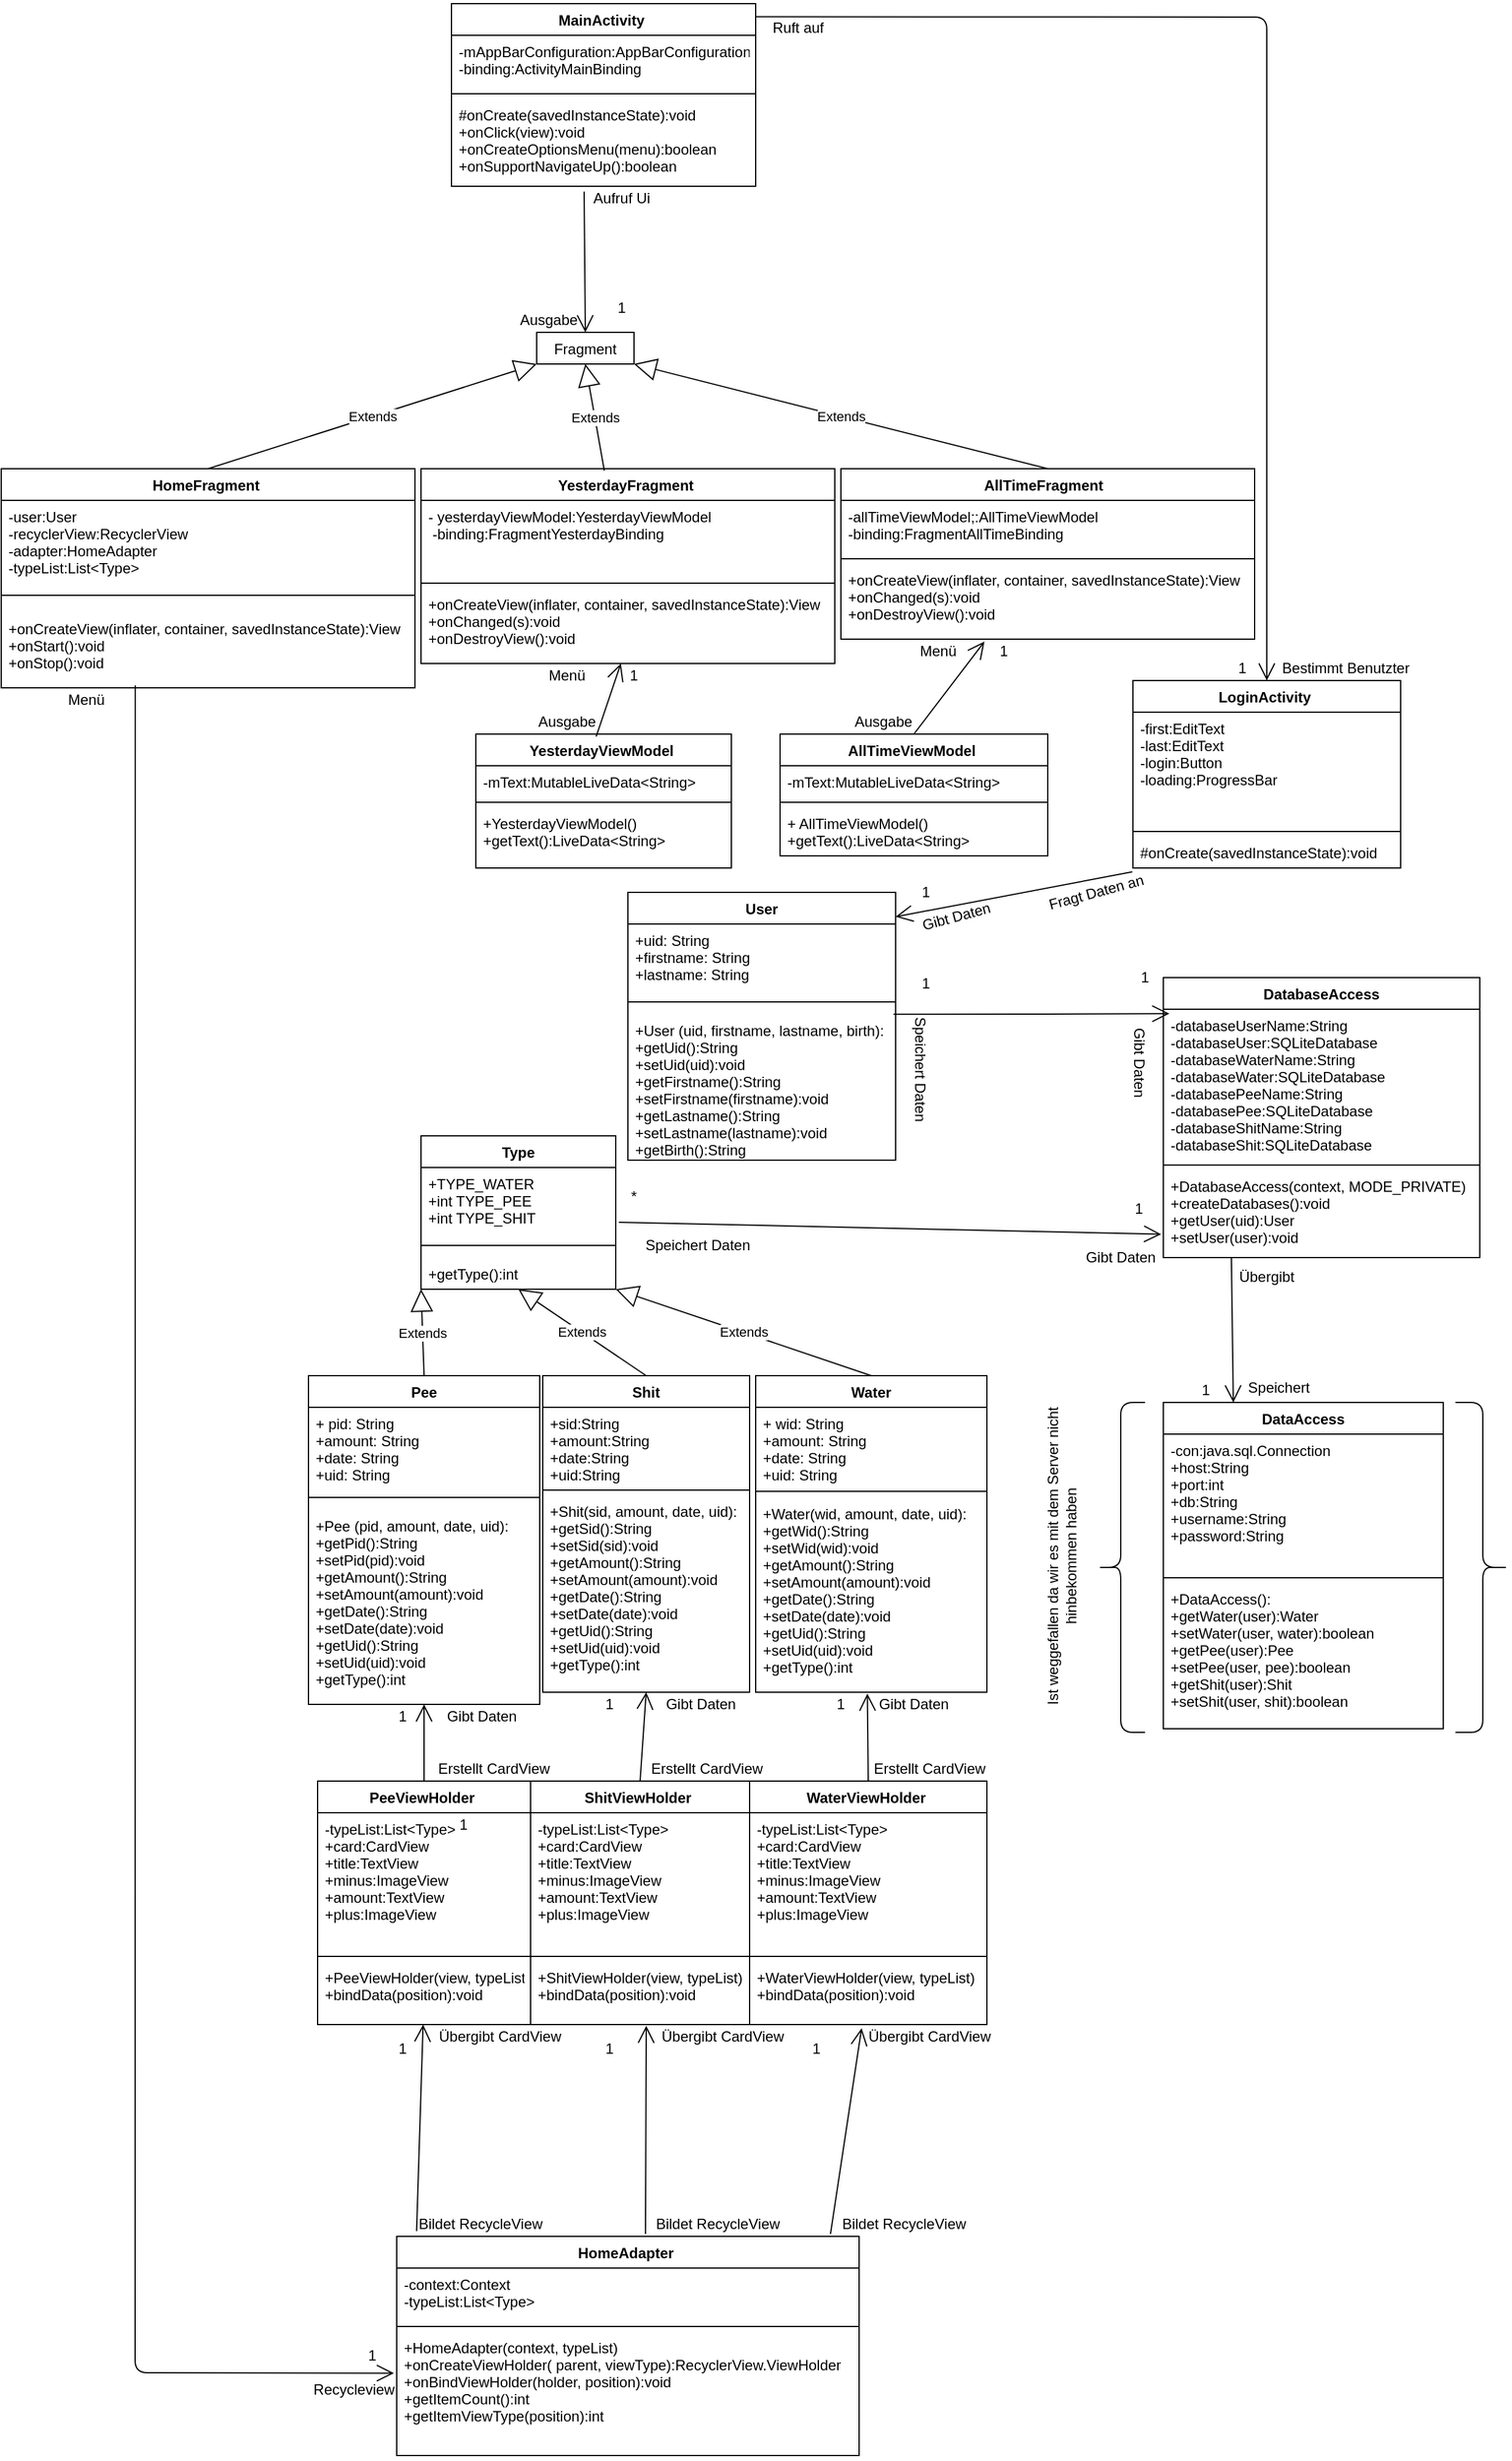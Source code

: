 <mxfile version="14.8.4" type="github">
  <diagram id="NWYkFUK9LSVxFtsLqtCG" name="Page-1">
    <mxGraphModel dx="1679" dy="1550" grid="1" gridSize="10" guides="1" tooltips="1" connect="1" arrows="1" fold="1" page="1" pageScale="1" pageWidth="827" pageHeight="1169" math="0" shadow="0">
      <root>
        <mxCell id="0" />
        <mxCell id="1" parent="0" />
        <mxCell id="OrH7R6QqTdeNsJV3QqQG-1" value="Pee" style="swimlane;fontStyle=1;align=center;verticalAlign=top;childLayout=stackLayout;horizontal=1;startSize=26;horizontalStack=0;resizeParent=1;resizeParentMax=0;resizeLast=0;collapsible=1;marginBottom=0;" parent="1" vertex="1">
          <mxGeometry x="-177.5" y="937" width="190" height="270" as="geometry">
            <mxRectangle x="-90" y="914" width="50" height="26" as="alternateBounds" />
          </mxGeometry>
        </mxCell>
        <mxCell id="OrH7R6QqTdeNsJV3QqQG-2" value="+ pid: String&#xa;+amount: String&#xa;+date: String&#xa;+uid: String&#xa;&#xa;&#xa;" style="text;strokeColor=none;fillColor=none;align=left;verticalAlign=top;spacingLeft=4;spacingRight=4;overflow=hidden;rotatable=0;points=[[0,0.5],[1,0.5]];portConstraint=eastwest;" parent="OrH7R6QqTdeNsJV3QqQG-1" vertex="1">
          <mxGeometry y="26" width="190" height="64" as="geometry" />
        </mxCell>
        <mxCell id="OrH7R6QqTdeNsJV3QqQG-3" value="" style="line;strokeWidth=1;fillColor=none;align=left;verticalAlign=middle;spacingTop=-1;spacingLeft=3;spacingRight=3;rotatable=0;labelPosition=right;points=[];portConstraint=eastwest;" parent="OrH7R6QqTdeNsJV3QqQG-1" vertex="1">
          <mxGeometry y="90" width="190" height="20" as="geometry" />
        </mxCell>
        <mxCell id="OrH7R6QqTdeNsJV3QqQG-4" value="+Pee (pid, amount, date, uid):&#xa;+getPid():String&#xa;+setPid(pid):void&#xa;+getAmount():String&#xa;+setAmount(amount):void&#xa;+getDate():String&#xa;+setDate(date):void&#xa;+getUid():String&#xa;+setUid(uid):void&#xa;+getType():int&#xa;&#xa;" style="text;strokeColor=none;fillColor=none;align=left;verticalAlign=top;spacingLeft=4;spacingRight=4;overflow=hidden;rotatable=0;points=[[0,0.5],[1,0.5]];portConstraint=eastwest;" parent="OrH7R6QqTdeNsJV3QqQG-1" vertex="1">
          <mxGeometry y="110" width="190" height="160" as="geometry" />
        </mxCell>
        <mxCell id="OrH7R6QqTdeNsJV3QqQG-10" value="Shit" style="swimlane;fontStyle=1;align=center;verticalAlign=top;childLayout=stackLayout;horizontal=1;startSize=26;horizontalStack=0;resizeParent=1;resizeParentMax=0;resizeLast=0;collapsible=1;marginBottom=0;" parent="1" vertex="1">
          <mxGeometry x="15" y="937" width="170" height="260" as="geometry">
            <mxRectangle x="55" y="934" width="60" height="26" as="alternateBounds" />
          </mxGeometry>
        </mxCell>
        <mxCell id="OrH7R6QqTdeNsJV3QqQG-11" value="+sid:String&#xa;+amount:String&#xa;+date:String&#xa;+uid:String" style="text;strokeColor=none;fillColor=none;align=left;verticalAlign=top;spacingLeft=4;spacingRight=4;overflow=hidden;rotatable=0;points=[[0,0.5],[1,0.5]];portConstraint=eastwest;" parent="OrH7R6QqTdeNsJV3QqQG-10" vertex="1">
          <mxGeometry y="26" width="170" height="64" as="geometry" />
        </mxCell>
        <mxCell id="OrH7R6QqTdeNsJV3QqQG-12" value="" style="line;strokeWidth=1;fillColor=none;align=left;verticalAlign=middle;spacingTop=-1;spacingLeft=3;spacingRight=3;rotatable=0;labelPosition=right;points=[];portConstraint=eastwest;" parent="OrH7R6QqTdeNsJV3QqQG-10" vertex="1">
          <mxGeometry y="90" width="170" height="8" as="geometry" />
        </mxCell>
        <mxCell id="OrH7R6QqTdeNsJV3QqQG-13" value="+Shit(sid, amount, date, uid):&#xa;+getSid():String&#xa;+setSid(sid):void&#xa;+getAmount():String&#xa;+setAmount(amount):void&#xa;+getDate():String&#xa;+setDate(date):void&#xa;+getUid():String&#xa;+setUid(uid):void&#xa;+getType():int&#xa;&#xa;" style="text;strokeColor=none;fillColor=none;align=left;verticalAlign=top;spacingLeft=4;spacingRight=4;overflow=hidden;rotatable=0;points=[[0,0.5],[1,0.5]];portConstraint=eastwest;" parent="OrH7R6QqTdeNsJV3QqQG-10" vertex="1">
          <mxGeometry y="98" width="170" height="162" as="geometry" />
        </mxCell>
        <mxCell id="OrH7R6QqTdeNsJV3QqQG-18" value="Water" style="swimlane;fontStyle=1;align=center;verticalAlign=top;childLayout=stackLayout;horizontal=1;startSize=26;horizontalStack=0;resizeParent=1;resizeParentMax=0;resizeLast=0;collapsible=1;marginBottom=0;" parent="1" vertex="1">
          <mxGeometry x="190" y="937" width="190" height="260" as="geometry">
            <mxRectangle x="190" y="937" width="50" height="26" as="alternateBounds" />
          </mxGeometry>
        </mxCell>
        <mxCell id="OrH7R6QqTdeNsJV3QqQG-19" value="+ wid: String&#xa;+amount: String&#xa;+date: String&#xa;+uid: String&#xa;&#xa;&#xa;" style="text;strokeColor=none;fillColor=none;align=left;verticalAlign=top;spacingLeft=4;spacingRight=4;overflow=hidden;rotatable=0;points=[[0,0.5],[1,0.5]];portConstraint=eastwest;" parent="OrH7R6QqTdeNsJV3QqQG-18" vertex="1">
          <mxGeometry y="26" width="190" height="64" as="geometry" />
        </mxCell>
        <mxCell id="OrH7R6QqTdeNsJV3QqQG-20" value="" style="line;strokeWidth=1;fillColor=none;align=left;verticalAlign=middle;spacingTop=-1;spacingLeft=3;spacingRight=3;rotatable=0;labelPosition=right;points=[];portConstraint=eastwest;" parent="OrH7R6QqTdeNsJV3QqQG-18" vertex="1">
          <mxGeometry y="90" width="190" height="10" as="geometry" />
        </mxCell>
        <mxCell id="OrH7R6QqTdeNsJV3QqQG-21" value="+Water(wid, amount, date, uid):&#xa;+getWid():String&#xa;+setWid(wid):void&#xa;+getAmount():String&#xa;+setAmount(amount):void&#xa;+getDate():String&#xa;+setDate(date):void&#xa;+getUid():String&#xa;+setUid(uid):void&#xa;+getType():int&#xa;&#xa;" style="text;strokeColor=none;fillColor=none;align=left;verticalAlign=top;spacingLeft=4;spacingRight=4;overflow=hidden;rotatable=0;points=[[0,0.5],[1,0.5]];portConstraint=eastwest;" parent="OrH7R6QqTdeNsJV3QqQG-18" vertex="1">
          <mxGeometry y="100" width="190" height="160" as="geometry" />
        </mxCell>
        <mxCell id="OrH7R6QqTdeNsJV3QqQG-26" value="Type" style="swimlane;fontStyle=1;align=center;verticalAlign=top;childLayout=stackLayout;horizontal=1;startSize=26;horizontalStack=0;resizeParent=1;resizeParentMax=0;resizeLast=0;collapsible=1;marginBottom=0;" parent="1" vertex="1">
          <mxGeometry x="-85" y="740" width="160" height="126" as="geometry">
            <mxRectangle x="39.54" y="823" width="60" height="26" as="alternateBounds" />
          </mxGeometry>
        </mxCell>
        <mxCell id="OrH7R6QqTdeNsJV3QqQG-27" value="+TYPE_WATER &#xa;+int TYPE_PEE&#xa;+int TYPE_SHIT" style="text;strokeColor=none;fillColor=none;align=left;verticalAlign=top;spacingLeft=4;spacingRight=4;overflow=hidden;rotatable=0;points=[[0,0.5],[1,0.5]];portConstraint=eastwest;" parent="OrH7R6QqTdeNsJV3QqQG-26" vertex="1">
          <mxGeometry y="26" width="160" height="54" as="geometry" />
        </mxCell>
        <mxCell id="OrH7R6QqTdeNsJV3QqQG-28" value="" style="line;strokeWidth=1;fillColor=none;align=left;verticalAlign=middle;spacingTop=-1;spacingLeft=3;spacingRight=3;rotatable=0;labelPosition=right;points=[];portConstraint=eastwest;" parent="OrH7R6QqTdeNsJV3QqQG-26" vertex="1">
          <mxGeometry y="80" width="160" height="20" as="geometry" />
        </mxCell>
        <mxCell id="OrH7R6QqTdeNsJV3QqQG-29" value="+getType():int" style="text;strokeColor=none;fillColor=none;align=left;verticalAlign=top;spacingLeft=4;spacingRight=4;overflow=hidden;rotatable=0;points=[[0,0.5],[1,0.5]];portConstraint=eastwest;" parent="OrH7R6QqTdeNsJV3QqQG-26" vertex="1">
          <mxGeometry y="100" width="160" height="26" as="geometry" />
        </mxCell>
        <mxCell id="qPEdYEZ0GSGJsdVQwp-i-1" value="HomeAdapter " style="swimlane;fontStyle=1;align=center;verticalAlign=top;childLayout=stackLayout;horizontal=1;startSize=26;horizontalStack=0;resizeParent=1;resizeParentMax=0;resizeLast=0;collapsible=1;marginBottom=0;" parent="1" vertex="1">
          <mxGeometry x="-105" y="1644" width="380" height="180" as="geometry">
            <mxRectangle x="490" y="474" width="160" height="26" as="alternateBounds" />
          </mxGeometry>
        </mxCell>
        <mxCell id="qPEdYEZ0GSGJsdVQwp-i-2" value="-context:Context&#xa;-typeList:List&lt;Type&gt; " style="text;strokeColor=none;fillColor=none;align=left;verticalAlign=top;spacingLeft=4;spacingRight=4;overflow=hidden;rotatable=0;points=[[0,0.5],[1,0.5]];portConstraint=eastwest;" parent="qPEdYEZ0GSGJsdVQwp-i-1" vertex="1">
          <mxGeometry y="26" width="380" height="44" as="geometry" />
        </mxCell>
        <mxCell id="qPEdYEZ0GSGJsdVQwp-i-3" value="" style="line;strokeWidth=1;fillColor=none;align=left;verticalAlign=middle;spacingTop=-1;spacingLeft=3;spacingRight=3;rotatable=0;labelPosition=right;points=[];portConstraint=eastwest;" parent="qPEdYEZ0GSGJsdVQwp-i-1" vertex="1">
          <mxGeometry y="70" width="380" height="8" as="geometry" />
        </mxCell>
        <mxCell id="qPEdYEZ0GSGJsdVQwp-i-4" value="+HomeAdapter(context, typeList)&#xa;+onCreateViewHolder( parent, viewType):RecyclerView.ViewHolder&#xa;+onBindViewHolder(holder, position):void&#xa;+getItemCount():int&#xa;+getItemViewType(position):int" style="text;strokeColor=none;fillColor=none;align=left;verticalAlign=top;spacingLeft=4;spacingRight=4;overflow=hidden;rotatable=0;points=[[0,0.5],[1,0.5]];portConstraint=eastwest;" parent="qPEdYEZ0GSGJsdVQwp-i-1" vertex="1">
          <mxGeometry y="78" width="380" height="102" as="geometry" />
        </mxCell>
        <mxCell id="qPEdYEZ0GSGJsdVQwp-i-5" value=" PeeViewHolder " style="swimlane;fontStyle=1;align=center;verticalAlign=top;childLayout=stackLayout;horizontal=1;startSize=26;horizontalStack=0;resizeParent=1;resizeParentMax=0;resizeLast=0;collapsible=1;marginBottom=0;" parent="1" vertex="1">
          <mxGeometry x="-170" y="1270" width="175" height="200" as="geometry">
            <mxRectangle x="-130" y="866" width="120" height="26" as="alternateBounds" />
          </mxGeometry>
        </mxCell>
        <mxCell id="qPEdYEZ0GSGJsdVQwp-i-6" value="-typeList:List&lt;Type&gt;&#xa;+card:CardView&#xa;+title:TextView&#xa;+minus:ImageView&#xa;+amount:TextView &#xa;+plus:ImageView" style="text;strokeColor=none;fillColor=none;align=left;verticalAlign=top;spacingLeft=4;spacingRight=4;overflow=hidden;rotatable=0;points=[[0,0.5],[1,0.5]];portConstraint=eastwest;" parent="qPEdYEZ0GSGJsdVQwp-i-5" vertex="1">
          <mxGeometry y="26" width="175" height="114" as="geometry" />
        </mxCell>
        <mxCell id="qPEdYEZ0GSGJsdVQwp-i-7" value="" style="line;strokeWidth=1;fillColor=none;align=left;verticalAlign=middle;spacingTop=-1;spacingLeft=3;spacingRight=3;rotatable=0;labelPosition=right;points=[];portConstraint=eastwest;" parent="qPEdYEZ0GSGJsdVQwp-i-5" vertex="1">
          <mxGeometry y="140" width="175" height="8" as="geometry" />
        </mxCell>
        <mxCell id="qPEdYEZ0GSGJsdVQwp-i-8" value="+PeeViewHolder(view, typeList)&#xa;+bindData(position):void&#xa;" style="text;strokeColor=none;fillColor=none;align=left;verticalAlign=top;spacingLeft=4;spacingRight=4;overflow=hidden;rotatable=0;points=[[0,0.5],[1,0.5]];portConstraint=eastwest;" parent="qPEdYEZ0GSGJsdVQwp-i-5" vertex="1">
          <mxGeometry y="148" width="175" height="52" as="geometry" />
        </mxCell>
        <mxCell id="qPEdYEZ0GSGJsdVQwp-i-9" value="ShitViewHolder " style="swimlane;fontStyle=1;align=center;verticalAlign=top;childLayout=stackLayout;horizontal=1;startSize=26;horizontalStack=0;resizeParent=1;resizeParentMax=0;resizeLast=0;collapsible=1;marginBottom=0;" parent="1" vertex="1">
          <mxGeometry x="5" y="1270" width="180" height="200" as="geometry">
            <mxRectangle y="866" width="140" height="26" as="alternateBounds" />
          </mxGeometry>
        </mxCell>
        <mxCell id="qPEdYEZ0GSGJsdVQwp-i-10" value="-typeList:List&lt;Type&gt;&#xa;+card:CardView&#xa;+title:TextView&#xa;+minus:ImageView&#xa;+amount:TextView &#xa;+plus:ImageView" style="text;strokeColor=none;fillColor=none;align=left;verticalAlign=top;spacingLeft=4;spacingRight=4;overflow=hidden;rotatable=0;points=[[0,0.5],[1,0.5]];portConstraint=eastwest;" parent="qPEdYEZ0GSGJsdVQwp-i-9" vertex="1">
          <mxGeometry y="26" width="180" height="114" as="geometry" />
        </mxCell>
        <mxCell id="qPEdYEZ0GSGJsdVQwp-i-11" value="" style="line;strokeWidth=1;fillColor=none;align=left;verticalAlign=middle;spacingTop=-1;spacingLeft=3;spacingRight=3;rotatable=0;labelPosition=right;points=[];portConstraint=eastwest;" parent="qPEdYEZ0GSGJsdVQwp-i-9" vertex="1">
          <mxGeometry y="140" width="180" height="8" as="geometry" />
        </mxCell>
        <mxCell id="qPEdYEZ0GSGJsdVQwp-i-12" value="+ShitViewHolder(view, typeList)&#xa;+bindData(position):void&#xa;" style="text;strokeColor=none;fillColor=none;align=left;verticalAlign=top;spacingLeft=4;spacingRight=4;overflow=hidden;rotatable=0;points=[[0,0.5],[1,0.5]];portConstraint=eastwest;" parent="qPEdYEZ0GSGJsdVQwp-i-9" vertex="1">
          <mxGeometry y="148" width="180" height="52" as="geometry" />
        </mxCell>
        <mxCell id="qPEdYEZ0GSGJsdVQwp-i-13" value="WaterViewHolder " style="swimlane;fontStyle=1;align=center;verticalAlign=top;childLayout=stackLayout;horizontal=1;startSize=26;horizontalStack=0;resizeParent=1;resizeParentMax=0;resizeLast=0;collapsible=1;marginBottom=0;" parent="1" vertex="1">
          <mxGeometry x="185" y="1270" width="195" height="200" as="geometry">
            <mxRectangle x="180" y="866" width="140" height="26" as="alternateBounds" />
          </mxGeometry>
        </mxCell>
        <mxCell id="qPEdYEZ0GSGJsdVQwp-i-14" value="-typeList:List&lt;Type&gt;&#xa;+card:CardView&#xa;+title:TextView&#xa;+minus:ImageView&#xa;+amount:TextView &#xa;+plus:ImageView" style="text;strokeColor=none;fillColor=none;align=left;verticalAlign=top;spacingLeft=4;spacingRight=4;overflow=hidden;rotatable=0;points=[[0,0.5],[1,0.5]];portConstraint=eastwest;" parent="qPEdYEZ0GSGJsdVQwp-i-13" vertex="1">
          <mxGeometry y="26" width="195" height="114" as="geometry" />
        </mxCell>
        <mxCell id="qPEdYEZ0GSGJsdVQwp-i-15" value="" style="line;strokeWidth=1;fillColor=none;align=left;verticalAlign=middle;spacingTop=-1;spacingLeft=3;spacingRight=3;rotatable=0;labelPosition=right;points=[];portConstraint=eastwest;" parent="qPEdYEZ0GSGJsdVQwp-i-13" vertex="1">
          <mxGeometry y="140" width="195" height="8" as="geometry" />
        </mxCell>
        <mxCell id="qPEdYEZ0GSGJsdVQwp-i-16" value="+WaterViewHolder(view, typeList)&#xa;+bindData(position):void&#xa;" style="text;strokeColor=none;fillColor=none;align=left;verticalAlign=top;spacingLeft=4;spacingRight=4;overflow=hidden;rotatable=0;points=[[0,0.5],[1,0.5]];portConstraint=eastwest;" parent="qPEdYEZ0GSGJsdVQwp-i-13" vertex="1">
          <mxGeometry y="148" width="195" height="52" as="geometry" />
        </mxCell>
        <mxCell id="Ti2GQdQaW2jY4-_UlOmM-1" value="MainActivity " style="swimlane;fontStyle=1;align=center;verticalAlign=top;childLayout=stackLayout;horizontal=1;startSize=26;horizontalStack=0;resizeParent=1;resizeParentMax=0;resizeLast=0;collapsible=1;marginBottom=0;" parent="1" vertex="1">
          <mxGeometry x="-60" y="-190" width="250" height="150" as="geometry">
            <mxRectangle x="-60" y="-190" width="150" height="26" as="alternateBounds" />
          </mxGeometry>
        </mxCell>
        <mxCell id="Ti2GQdQaW2jY4-_UlOmM-2" value="-mAppBarConfiguration:AppBarConfiguration&#xa;-binding:ActivityMainBinding" style="text;strokeColor=none;fillColor=none;align=left;verticalAlign=top;spacingLeft=4;spacingRight=4;overflow=hidden;rotatable=0;points=[[0,0.5],[1,0.5]];portConstraint=eastwest;" parent="Ti2GQdQaW2jY4-_UlOmM-1" vertex="1">
          <mxGeometry y="26" width="250" height="44" as="geometry" />
        </mxCell>
        <mxCell id="Ti2GQdQaW2jY4-_UlOmM-3" value="" style="line;strokeWidth=1;fillColor=none;align=left;verticalAlign=middle;spacingTop=-1;spacingLeft=3;spacingRight=3;rotatable=0;labelPosition=right;points=[];portConstraint=eastwest;" parent="Ti2GQdQaW2jY4-_UlOmM-1" vertex="1">
          <mxGeometry y="70" width="250" height="8" as="geometry" />
        </mxCell>
        <mxCell id="Ti2GQdQaW2jY4-_UlOmM-4" value="#onCreate(savedInstanceState):void&#xa;+onClick(view):void&#xa;+onCreateOptionsMenu(menu):boolean&#xa;+onSupportNavigateUp():boolean&#xa; " style="text;strokeColor=none;fillColor=none;align=left;verticalAlign=top;spacingLeft=4;spacingRight=4;overflow=hidden;rotatable=0;points=[[0,0.5],[1,0.5]];portConstraint=eastwest;" parent="Ti2GQdQaW2jY4-_UlOmM-1" vertex="1">
          <mxGeometry y="78" width="250" height="72" as="geometry" />
        </mxCell>
        <mxCell id="Ti2GQdQaW2jY4-_UlOmM-5" value="AllTimeFragment  " style="swimlane;fontStyle=1;align=center;verticalAlign=top;childLayout=stackLayout;horizontal=1;startSize=26;horizontalStack=0;resizeParent=1;resizeParentMax=0;resizeLast=0;collapsible=1;marginBottom=0;" parent="1" vertex="1">
          <mxGeometry x="260" y="192" width="340" height="140" as="geometry">
            <mxRectangle x="190" y="192" width="160" height="26" as="alternateBounds" />
          </mxGeometry>
        </mxCell>
        <mxCell id="Ti2GQdQaW2jY4-_UlOmM-6" value="-allTimeViewModel;:AllTimeViewModel &#xa;-binding:FragmentAllTimeBinding " style="text;strokeColor=none;fillColor=none;align=left;verticalAlign=top;spacingLeft=4;spacingRight=4;overflow=hidden;rotatable=0;points=[[0,0.5],[1,0.5]];portConstraint=eastwest;" parent="Ti2GQdQaW2jY4-_UlOmM-5" vertex="1">
          <mxGeometry y="26" width="340" height="44" as="geometry" />
        </mxCell>
        <mxCell id="Ti2GQdQaW2jY4-_UlOmM-7" value="" style="line;strokeWidth=1;fillColor=none;align=left;verticalAlign=middle;spacingTop=-1;spacingLeft=3;spacingRight=3;rotatable=0;labelPosition=right;points=[];portConstraint=eastwest;" parent="Ti2GQdQaW2jY4-_UlOmM-5" vertex="1">
          <mxGeometry y="70" width="340" height="8" as="geometry" />
        </mxCell>
        <mxCell id="Ti2GQdQaW2jY4-_UlOmM-8" value="+onCreateView(inflater, container, savedInstanceState):View&#xa;+onChanged(s):void&#xa;+onDestroyView():void" style="text;strokeColor=none;fillColor=none;align=left;verticalAlign=top;spacingLeft=4;spacingRight=4;overflow=hidden;rotatable=0;points=[[0,0.5],[1,0.5]];portConstraint=eastwest;" parent="Ti2GQdQaW2jY4-_UlOmM-5" vertex="1">
          <mxGeometry y="78" width="340" height="62" as="geometry" />
        </mxCell>
        <mxCell id="Ti2GQdQaW2jY4-_UlOmM-9" value="AllTimeViewModel " style="swimlane;fontStyle=1;align=center;verticalAlign=top;childLayout=stackLayout;horizontal=1;startSize=26;horizontalStack=0;resizeParent=1;resizeParentMax=0;resizeLast=0;collapsible=1;marginBottom=0;" parent="1" vertex="1">
          <mxGeometry x="210" y="410" width="220" height="100" as="geometry">
            <mxRectangle x="210" y="410" width="190" height="26" as="alternateBounds" />
          </mxGeometry>
        </mxCell>
        <mxCell id="Ti2GQdQaW2jY4-_UlOmM-10" value="-mText:MutableLiveData&lt;String&gt;" style="text;strokeColor=none;fillColor=none;align=left;verticalAlign=top;spacingLeft=4;spacingRight=4;overflow=hidden;rotatable=0;points=[[0,0.5],[1,0.5]];portConstraint=eastwest;" parent="Ti2GQdQaW2jY4-_UlOmM-9" vertex="1">
          <mxGeometry y="26" width="220" height="26" as="geometry" />
        </mxCell>
        <mxCell id="Ti2GQdQaW2jY4-_UlOmM-11" value="" style="line;strokeWidth=1;fillColor=none;align=left;verticalAlign=middle;spacingTop=-1;spacingLeft=3;spacingRight=3;rotatable=0;labelPosition=right;points=[];portConstraint=eastwest;" parent="Ti2GQdQaW2jY4-_UlOmM-9" vertex="1">
          <mxGeometry y="52" width="220" height="8" as="geometry" />
        </mxCell>
        <mxCell id="Ti2GQdQaW2jY4-_UlOmM-12" value="+ AllTimeViewModel()&#xa;+getText():LiveData&lt;String&gt; " style="text;strokeColor=none;fillColor=none;align=left;verticalAlign=top;spacingLeft=4;spacingRight=4;overflow=hidden;rotatable=0;points=[[0,0.5],[1,0.5]];portConstraint=eastwest;" parent="Ti2GQdQaW2jY4-_UlOmM-9" vertex="1">
          <mxGeometry y="60" width="220" height="40" as="geometry" />
        </mxCell>
        <mxCell id="Ti2GQdQaW2jY4-_UlOmM-13" value="HomeFragment " style="swimlane;fontStyle=1;align=center;verticalAlign=top;childLayout=stackLayout;horizontal=1;startSize=26;horizontalStack=0;resizeParent=1;resizeParentMax=0;resizeLast=0;collapsible=1;marginBottom=0;" parent="1" vertex="1">
          <mxGeometry x="-430" y="192" width="340" height="180" as="geometry">
            <mxRectangle x="-230" y="192" width="150" height="26" as="alternateBounds" />
          </mxGeometry>
        </mxCell>
        <mxCell id="Ti2GQdQaW2jY4-_UlOmM-14" value="-user:User&#xa;-recyclerView:RecyclerView&#xa;-adapter:HomeAdapter&#xa;-typeList:List&lt;Type&gt; " style="text;strokeColor=none;fillColor=none;align=left;verticalAlign=top;spacingLeft=4;spacingRight=4;overflow=hidden;rotatable=0;points=[[0,0.5],[1,0.5]];portConstraint=eastwest;" parent="Ti2GQdQaW2jY4-_UlOmM-13" vertex="1">
          <mxGeometry y="26" width="340" height="64" as="geometry" />
        </mxCell>
        <mxCell id="Ti2GQdQaW2jY4-_UlOmM-15" value="" style="line;strokeWidth=1;fillColor=none;align=left;verticalAlign=middle;spacingTop=-1;spacingLeft=3;spacingRight=3;rotatable=0;labelPosition=right;points=[];portConstraint=eastwest;" parent="Ti2GQdQaW2jY4-_UlOmM-13" vertex="1">
          <mxGeometry y="90" width="340" height="28" as="geometry" />
        </mxCell>
        <mxCell id="Ti2GQdQaW2jY4-_UlOmM-16" value="+onCreateView(inflater, container, savedInstanceState):View&#xa;+onStart():void&#xa;+onStop():void" style="text;strokeColor=none;fillColor=none;align=left;verticalAlign=top;spacingLeft=4;spacingRight=4;overflow=hidden;rotatable=0;points=[[0,0.5],[1,0.5]];portConstraint=eastwest;" parent="Ti2GQdQaW2jY4-_UlOmM-13" vertex="1">
          <mxGeometry y="118" width="340" height="62" as="geometry" />
        </mxCell>
        <mxCell id="Ti2GQdQaW2jY4-_UlOmM-17" value="YesterdayFragment " style="swimlane;fontStyle=1;align=center;verticalAlign=top;childLayout=stackLayout;horizontal=1;startSize=26;horizontalStack=0;resizeParent=1;resizeParentMax=0;resizeLast=0;collapsible=1;marginBottom=0;" parent="1" vertex="1">
          <mxGeometry x="-85" y="192" width="340" height="160" as="geometry">
            <mxRectangle x="-55" y="192" width="150" height="26" as="alternateBounds" />
          </mxGeometry>
        </mxCell>
        <mxCell id="Ti2GQdQaW2jY4-_UlOmM-18" value="- yesterdayViewModel:YesterdayViewModel&#xa; -binding:FragmentYesterdayBinding" style="text;strokeColor=none;fillColor=none;align=left;verticalAlign=top;spacingLeft=4;spacingRight=4;overflow=hidden;rotatable=0;points=[[0,0.5],[1,0.5]];portConstraint=eastwest;" parent="Ti2GQdQaW2jY4-_UlOmM-17" vertex="1">
          <mxGeometry y="26" width="340" height="64" as="geometry" />
        </mxCell>
        <mxCell id="Ti2GQdQaW2jY4-_UlOmM-19" value="" style="line;strokeWidth=1;fillColor=none;align=left;verticalAlign=middle;spacingTop=-1;spacingLeft=3;spacingRight=3;rotatable=0;labelPosition=right;points=[];portConstraint=eastwest;" parent="Ti2GQdQaW2jY4-_UlOmM-17" vertex="1">
          <mxGeometry y="90" width="340" height="8" as="geometry" />
        </mxCell>
        <mxCell id="Ti2GQdQaW2jY4-_UlOmM-20" value="+onCreateView(inflater, container, savedInstanceState):View&#xa;+onChanged(s):void&#xa;+onDestroyView():void" style="text;strokeColor=none;fillColor=none;align=left;verticalAlign=top;spacingLeft=4;spacingRight=4;overflow=hidden;rotatable=0;points=[[0,0.5],[1,0.5]];portConstraint=eastwest;" parent="Ti2GQdQaW2jY4-_UlOmM-17" vertex="1">
          <mxGeometry y="98" width="340" height="62" as="geometry" />
        </mxCell>
        <mxCell id="Ti2GQdQaW2jY4-_UlOmM-21" value="YesterdayViewModel " style="swimlane;fontStyle=1;align=center;verticalAlign=top;childLayout=stackLayout;horizontal=1;startSize=26;horizontalStack=0;resizeParent=1;resizeParentMax=0;resizeLast=0;collapsible=1;marginBottom=0;" parent="1" vertex="1">
          <mxGeometry x="-40" y="410" width="210" height="110" as="geometry">
            <mxRectangle x="-70" y="304" width="200" height="26" as="alternateBounds" />
          </mxGeometry>
        </mxCell>
        <mxCell id="Ti2GQdQaW2jY4-_UlOmM-22" value="-mText:MutableLiveData&lt;String&gt;" style="text;strokeColor=none;fillColor=none;align=left;verticalAlign=top;spacingLeft=4;spacingRight=4;overflow=hidden;rotatable=0;points=[[0,0.5],[1,0.5]];portConstraint=eastwest;" parent="Ti2GQdQaW2jY4-_UlOmM-21" vertex="1">
          <mxGeometry y="26" width="210" height="26" as="geometry" />
        </mxCell>
        <mxCell id="Ti2GQdQaW2jY4-_UlOmM-23" value="" style="line;strokeWidth=1;fillColor=none;align=left;verticalAlign=middle;spacingTop=-1;spacingLeft=3;spacingRight=3;rotatable=0;labelPosition=right;points=[];portConstraint=eastwest;" parent="Ti2GQdQaW2jY4-_UlOmM-21" vertex="1">
          <mxGeometry y="52" width="210" height="8" as="geometry" />
        </mxCell>
        <mxCell id="Ti2GQdQaW2jY4-_UlOmM-24" value="+YesterdayViewModel()&#xa;+getText():LiveData&lt;String&gt; " style="text;strokeColor=none;fillColor=none;align=left;verticalAlign=top;spacingLeft=4;spacingRight=4;overflow=hidden;rotatable=0;points=[[0,0.5],[1,0.5]];portConstraint=eastwest;" parent="Ti2GQdQaW2jY4-_UlOmM-21" vertex="1">
          <mxGeometry y="60" width="210" height="50" as="geometry" />
        </mxCell>
        <mxCell id="Ti2GQdQaW2jY4-_UlOmM-70" value="DataAccess" style="swimlane;fontStyle=1;align=center;verticalAlign=top;childLayout=stackLayout;horizontal=1;startSize=26;horizontalStack=0;resizeParent=1;resizeParentMax=0;resizeLast=0;collapsible=1;marginBottom=0;" parent="1" vertex="1">
          <mxGeometry x="525" y="959" width="230" height="268" as="geometry">
            <mxRectangle x="415" y="960" width="110" height="26" as="alternateBounds" />
          </mxGeometry>
        </mxCell>
        <mxCell id="Ti2GQdQaW2jY4-_UlOmM-71" value="-con:java.sql.Connection&#xa;+host:String&#xa;+port:int&#xa;+db:String&#xa;+username:String&#xa;+password:String&#xa;" style="text;strokeColor=none;fillColor=none;align=left;verticalAlign=top;spacingLeft=4;spacingRight=4;overflow=hidden;rotatable=0;points=[[0,0.5],[1,0.5]];portConstraint=eastwest;" parent="Ti2GQdQaW2jY4-_UlOmM-70" vertex="1">
          <mxGeometry y="26" width="230" height="114" as="geometry" />
        </mxCell>
        <mxCell id="Ti2GQdQaW2jY4-_UlOmM-72" value="" style="line;strokeWidth=1;fillColor=none;align=left;verticalAlign=middle;spacingTop=-1;spacingLeft=3;spacingRight=3;rotatable=0;labelPosition=right;points=[];portConstraint=eastwest;" parent="Ti2GQdQaW2jY4-_UlOmM-70" vertex="1">
          <mxGeometry y="140" width="230" height="8" as="geometry" />
        </mxCell>
        <mxCell id="Ti2GQdQaW2jY4-_UlOmM-73" value="+DataAccess():&#xa;+getWater(user):Water&#xa;+setWater(user, water):boolean&#xa;+getPee(user):Pee&#xa;+setPee(user, pee):boolean&#xa;+getShit(user):Shit&#xa;+setShit(user, shit):boolean&#xa;" style="text;strokeColor=none;fillColor=none;align=left;verticalAlign=top;spacingLeft=4;spacingRight=4;overflow=hidden;rotatable=0;points=[[0,0.5],[1,0.5]];portConstraint=eastwest;" parent="Ti2GQdQaW2jY4-_UlOmM-70" vertex="1">
          <mxGeometry y="148" width="230" height="120" as="geometry" />
        </mxCell>
        <mxCell id="kIrqRmyYH5U7gHM8OKDg-16" value="LoginActivity " style="swimlane;fontStyle=1;align=center;verticalAlign=top;childLayout=stackLayout;horizontal=1;startSize=26;horizontalStack=0;resizeParent=1;resizeParentMax=0;resizeLast=0;collapsible=1;marginBottom=0;" parent="1" vertex="1">
          <mxGeometry x="500" y="366" width="220" height="154" as="geometry">
            <mxRectangle x="730" y="-60" width="160" height="26" as="alternateBounds" />
          </mxGeometry>
        </mxCell>
        <mxCell id="kIrqRmyYH5U7gHM8OKDg-17" value="-first:EditText&#xa;-last:EditText &#xa;-login:Button &#xa;-loading:ProgressBar " style="text;strokeColor=none;fillColor=none;align=left;verticalAlign=top;spacingLeft=4;spacingRight=4;overflow=hidden;rotatable=0;points=[[0,0.5],[1,0.5]];portConstraint=eastwest;" parent="kIrqRmyYH5U7gHM8OKDg-16" vertex="1">
          <mxGeometry y="26" width="220" height="94" as="geometry" />
        </mxCell>
        <mxCell id="kIrqRmyYH5U7gHM8OKDg-18" value="" style="line;strokeWidth=1;fillColor=none;align=left;verticalAlign=middle;spacingTop=-1;spacingLeft=3;spacingRight=3;rotatable=0;labelPosition=right;points=[];portConstraint=eastwest;" parent="kIrqRmyYH5U7gHM8OKDg-16" vertex="1">
          <mxGeometry y="120" width="220" height="8" as="geometry" />
        </mxCell>
        <mxCell id="kIrqRmyYH5U7gHM8OKDg-19" value="#onCreate(savedInstanceState):void" style="text;strokeColor=none;fillColor=none;align=left;verticalAlign=top;spacingLeft=4;spacingRight=4;overflow=hidden;rotatable=0;points=[[0,0.5],[1,0.5]];portConstraint=eastwest;" parent="kIrqRmyYH5U7gHM8OKDg-16" vertex="1">
          <mxGeometry y="128" width="220" height="26" as="geometry" />
        </mxCell>
        <mxCell id="kIrqRmyYH5U7gHM8OKDg-27" value="1" style="text;html=1;strokeColor=none;fillColor=none;align=center;verticalAlign=middle;whiteSpace=wrap;rounded=0;" parent="1" vertex="1">
          <mxGeometry x="485" y="790" width="40" height="20" as="geometry" />
        </mxCell>
        <mxCell id="kIrqRmyYH5U7gHM8OKDg-28" value="*" style="text;html=1;strokeColor=none;fillColor=none;align=center;verticalAlign=middle;whiteSpace=wrap;rounded=0;" parent="1" vertex="1">
          <mxGeometry x="70" y="780" width="40" height="20" as="geometry" />
        </mxCell>
        <mxCell id="RZG1Sk_j14Lmqz5CqODX-12" value="Extends" style="endArrow=block;endSize=16;endFill=0;html=1;entryX=0.5;entryY=1;entryDx=0;entryDy=0;exitX=0.5;exitY=0;exitDx=0;exitDy=0;" parent="1" source="OrH7R6QqTdeNsJV3QqQG-10" target="OrH7R6QqTdeNsJV3QqQG-26" edge="1">
          <mxGeometry width="160" relative="1" as="geometry">
            <mxPoint x="69.54" y="910" as="sourcePoint" />
            <mxPoint x="89.54" y="880" as="targetPoint" />
          </mxGeometry>
        </mxCell>
        <mxCell id="RZG1Sk_j14Lmqz5CqODX-14" value="Fragment" style="swimlane;fontStyle=0;childLayout=stackLayout;horizontal=1;startSize=26;fillColor=none;horizontalStack=0;resizeParent=1;resizeParentMax=0;resizeLast=0;collapsible=1;marginBottom=0;" parent="1" vertex="1" collapsed="1">
          <mxGeometry x="10" y="80" width="80" height="26" as="geometry">
            <mxRectangle x="-15" y="84" width="140" height="52" as="alternateBounds" />
          </mxGeometry>
        </mxCell>
        <mxCell id="RZG1Sk_j14Lmqz5CqODX-19" value="Extends" style="endArrow=block;endSize=16;endFill=0;html=1;entryX=0.5;entryY=1;entryDx=0;entryDy=0;exitX=0.443;exitY=0.01;exitDx=0;exitDy=0;exitPerimeter=0;" parent="1" source="Ti2GQdQaW2jY4-_UlOmM-17" target="RZG1Sk_j14Lmqz5CqODX-14" edge="1">
          <mxGeometry width="160" relative="1" as="geometry">
            <mxPoint x="51.06" y="168.2" as="sourcePoint" />
            <mxPoint x="150" y="230" as="targetPoint" />
          </mxGeometry>
        </mxCell>
        <mxCell id="RZG1Sk_j14Lmqz5CqODX-24" value="Extends" style="endArrow=block;endSize=16;endFill=0;html=1;entryX=1;entryY=1;entryDx=0;entryDy=0;exitX=0.5;exitY=0;exitDx=0;exitDy=0;" parent="1" source="OrH7R6QqTdeNsJV3QqQG-18" target="OrH7R6QqTdeNsJV3QqQG-26" edge="1">
          <mxGeometry width="160" relative="1" as="geometry">
            <mxPoint x="139.54" y="1049.5" as="sourcePoint" />
            <mxPoint x="299.54" y="1049.5" as="targetPoint" />
          </mxGeometry>
        </mxCell>
        <mxCell id="RZG1Sk_j14Lmqz5CqODX-25" value="Extends" style="endArrow=block;endSize=16;endFill=0;html=1;entryX=0;entryY=1;entryDx=0;entryDy=0;exitX=0.5;exitY=0;exitDx=0;exitDy=0;" parent="1" source="OrH7R6QqTdeNsJV3QqQG-1" target="OrH7R6QqTdeNsJV3QqQG-26" edge="1">
          <mxGeometry width="160" relative="1" as="geometry">
            <mxPoint x="159.54" y="920" as="sourcePoint" />
            <mxPoint x="319.54" y="920" as="targetPoint" />
          </mxGeometry>
        </mxCell>
        <mxCell id="RZG1Sk_j14Lmqz5CqODX-26" value="Extends" style="endArrow=block;endSize=16;endFill=0;html=1;entryX=0;entryY=1;entryDx=0;entryDy=0;exitX=0.5;exitY=0;exitDx=0;exitDy=0;" parent="1" source="Ti2GQdQaW2jY4-_UlOmM-13" target="RZG1Sk_j14Lmqz5CqODX-14" edge="1">
          <mxGeometry width="160" relative="1" as="geometry">
            <mxPoint x="-145" y="190" as="sourcePoint" />
            <mxPoint x="-20" y="122.5" as="targetPoint" />
          </mxGeometry>
        </mxCell>
        <mxCell id="RZG1Sk_j14Lmqz5CqODX-27" value="Extends" style="endArrow=block;endSize=16;endFill=0;html=1;entryX=1;entryY=1;entryDx=0;entryDy=0;exitX=0.5;exitY=0;exitDx=0;exitDy=0;" parent="1" source="Ti2GQdQaW2jY4-_UlOmM-5" target="RZG1Sk_j14Lmqz5CqODX-14" edge="1">
          <mxGeometry width="160" relative="1" as="geometry">
            <mxPoint x="130" y="270" as="sourcePoint" />
            <mxPoint x="290" y="270" as="targetPoint" />
          </mxGeometry>
        </mxCell>
        <mxCell id="RZG1Sk_j14Lmqz5CqODX-60" value="1" style="text;html=1;strokeColor=none;fillColor=none;align=center;verticalAlign=middle;whiteSpace=wrap;rounded=0;" parent="1" vertex="1">
          <mxGeometry x="310" y="530" width="40" height="20" as="geometry" />
        </mxCell>
        <mxCell id="RZG1Sk_j14Lmqz5CqODX-62" value="1" style="text;html=1;strokeColor=none;fillColor=none;align=center;verticalAlign=middle;whiteSpace=wrap;rounded=0;" parent="1" vertex="1">
          <mxGeometry x="50.0" y="1197" width="40" height="20" as="geometry" />
        </mxCell>
        <mxCell id="RZG1Sk_j14Lmqz5CqODX-64" value="1" style="text;html=1;strokeColor=none;fillColor=none;align=center;verticalAlign=middle;whiteSpace=wrap;rounded=0;" parent="1" vertex="1">
          <mxGeometry x="-120" y="1207" width="40" height="20" as="geometry" />
        </mxCell>
        <mxCell id="RZG1Sk_j14Lmqz5CqODX-66" value="1" style="text;html=1;strokeColor=none;fillColor=none;align=center;verticalAlign=middle;whiteSpace=wrap;rounded=0;" parent="1" vertex="1">
          <mxGeometry x="240" y="1197" width="40" height="20" as="geometry" />
        </mxCell>
        <mxCell id="RZG1Sk_j14Lmqz5CqODX-69" value="1" style="text;html=1;strokeColor=none;fillColor=none;align=center;verticalAlign=middle;whiteSpace=wrap;rounded=0;" parent="1" vertex="1">
          <mxGeometry x="-70" y="1296" width="40" height="20" as="geometry" />
        </mxCell>
        <mxCell id="RZG1Sk_j14Lmqz5CqODX-71" value="1" style="text;html=1;strokeColor=none;fillColor=none;align=center;verticalAlign=middle;whiteSpace=wrap;rounded=0;" parent="1" vertex="1">
          <mxGeometry x="70" y="352" width="40" height="20" as="geometry" />
        </mxCell>
        <mxCell id="RZG1Sk_j14Lmqz5CqODX-72" value="1" style="text;html=1;strokeColor=none;fillColor=none;align=center;verticalAlign=middle;whiteSpace=wrap;rounded=0;" parent="1" vertex="1">
          <mxGeometry x="374" y="332" width="40" height="20" as="geometry" />
        </mxCell>
        <mxCell id="RZG1Sk_j14Lmqz5CqODX-108" value="" style="endArrow=open;endFill=1;endSize=12;html=1;exitX=0.5;exitY=0;exitDx=0;exitDy=0;entryX=0.5;entryY=1;entryDx=0;entryDy=0;" parent="1" source="qPEdYEZ0GSGJsdVQwp-i-9" target="OrH7R6QqTdeNsJV3QqQG-10" edge="1">
          <mxGeometry width="160" relative="1" as="geometry">
            <mxPoint x="219.54" y="770" as="sourcePoint" />
            <mxPoint x="379.54" y="770" as="targetPoint" />
          </mxGeometry>
        </mxCell>
        <mxCell id="RZG1Sk_j14Lmqz5CqODX-109" value="" style="endArrow=open;endFill=1;endSize=12;html=1;exitX=0.5;exitY=0;exitDx=0;exitDy=0;entryX=0.483;entryY=1.007;entryDx=0;entryDy=0;entryPerimeter=0;" parent="1" source="qPEdYEZ0GSGJsdVQwp-i-13" target="OrH7R6QqTdeNsJV3QqQG-21" edge="1">
          <mxGeometry width="160" relative="1" as="geometry">
            <mxPoint x="219.54" y="770" as="sourcePoint" />
            <mxPoint x="379.54" y="770" as="targetPoint" />
          </mxGeometry>
        </mxCell>
        <mxCell id="RZG1Sk_j14Lmqz5CqODX-111" value="" style="endArrow=open;endFill=1;endSize=12;html=1;exitX=0.5;exitY=0;exitDx=0;exitDy=0;entryX=0.5;entryY=1;entryDx=0;entryDy=0;" parent="1" source="qPEdYEZ0GSGJsdVQwp-i-5" target="OrH7R6QqTdeNsJV3QqQG-1" edge="1">
          <mxGeometry width="160" relative="1" as="geometry">
            <mxPoint x="219.54" y="770" as="sourcePoint" />
            <mxPoint x="379.54" y="770" as="targetPoint" />
          </mxGeometry>
        </mxCell>
        <mxCell id="RZG1Sk_j14Lmqz5CqODX-113" value="" style="endArrow=open;endFill=1;endSize=12;html=1;exitX=1.016;exitY=0.833;exitDx=0;exitDy=0;exitPerimeter=0;startArrow=none;entryX=-0.007;entryY=0.734;entryDx=0;entryDy=0;entryPerimeter=0;" parent="1" source="OrH7R6QqTdeNsJV3QqQG-27" target="RaYx2sjUK4AAvabXIWK5-4" edge="1">
          <mxGeometry width="160" relative="1" as="geometry">
            <mxPoint x="242.585" y="833.44" as="sourcePoint" />
            <mxPoint x="480" y="850" as="targetPoint" />
          </mxGeometry>
        </mxCell>
        <mxCell id="RZG1Sk_j14Lmqz5CqODX-114" value="" style="endArrow=open;endFill=1;endSize=12;html=1;startArrow=none;exitX=0.992;exitY=0.001;exitDx=0;exitDy=0;exitPerimeter=0;entryX=0.019;entryY=0.029;entryDx=0;entryDy=0;entryPerimeter=0;" parent="1" source="OrH7R6QqTdeNsJV3QqQG-33" target="RaYx2sjUK4AAvabXIWK5-2" edge="1">
          <mxGeometry width="160" relative="1" as="geometry">
            <mxPoint x="350" y="600" as="sourcePoint" />
            <mxPoint x="530" y="639" as="targetPoint" />
            <Array as="points">
              <mxPoint x="420" y="640" />
            </Array>
          </mxGeometry>
        </mxCell>
        <mxCell id="RZG1Sk_j14Lmqz5CqODX-115" value="1" style="text;html=1;strokeColor=none;fillColor=none;align=center;verticalAlign=middle;whiteSpace=wrap;rounded=0;" parent="1" vertex="1">
          <mxGeometry x="310" y="610" width="40" height="10" as="geometry" />
        </mxCell>
        <mxCell id="OrH7R6QqTdeNsJV3QqQG-30" value="User" style="swimlane;fontStyle=1;align=center;verticalAlign=top;childLayout=stackLayout;horizontal=1;startSize=26;horizontalStack=0;resizeParent=1;resizeParentMax=0;resizeLast=0;collapsible=1;marginBottom=0;" parent="1" vertex="1">
          <mxGeometry x="85" y="540" width="220" height="220" as="geometry">
            <mxRectangle x="100" y="520" width="50" height="26" as="alternateBounds" />
          </mxGeometry>
        </mxCell>
        <mxCell id="OrH7R6QqTdeNsJV3QqQG-31" value="+uid: String&#xa;+firstname: String&#xa;+lastname: String" style="text;strokeColor=none;fillColor=none;align=left;verticalAlign=top;spacingLeft=4;spacingRight=4;overflow=hidden;rotatable=0;points=[[0,0.5],[1,0.5]];portConstraint=eastwest;" parent="OrH7R6QqTdeNsJV3QqQG-30" vertex="1">
          <mxGeometry y="26" width="220" height="54" as="geometry" />
        </mxCell>
        <mxCell id="OrH7R6QqTdeNsJV3QqQG-32" value="" style="line;strokeWidth=1;fillColor=none;align=left;verticalAlign=middle;spacingTop=-1;spacingLeft=3;spacingRight=3;rotatable=0;labelPosition=right;points=[];portConstraint=eastwest;" parent="OrH7R6QqTdeNsJV3QqQG-30" vertex="1">
          <mxGeometry y="80" width="220" height="20" as="geometry" />
        </mxCell>
        <mxCell id="OrH7R6QqTdeNsJV3QqQG-33" value="+User (uid, firstname, lastname, birth):&#xa;+getUid():String&#xa;+setUid(uid):void&#xa;+getFirstname():String&#xa;+setFirstname(firstname):void&#xa;+getLastname():String&#xa;+setLastname(lastname):void&#xa;+getBirth():String&#xa;" style="text;strokeColor=none;fillColor=none;align=left;verticalAlign=top;spacingLeft=4;spacingRight=4;overflow=hidden;rotatable=0;points=[[0,0.5],[1,0.5]];portConstraint=eastwest;" parent="OrH7R6QqTdeNsJV3QqQG-30" vertex="1">
          <mxGeometry y="100" width="220" height="120" as="geometry" />
        </mxCell>
        <mxCell id="RZG1Sk_j14Lmqz5CqODX-122" value="" style="endArrow=open;endFill=1;endSize=12;html=1;exitX=1.001;exitY=0.072;exitDx=0;exitDy=0;exitPerimeter=0;" parent="1" source="Ti2GQdQaW2jY4-_UlOmM-1" target="kIrqRmyYH5U7gHM8OKDg-16" edge="1">
          <mxGeometry width="160" relative="1" as="geometry">
            <mxPoint x="250" y="160" as="sourcePoint" />
            <mxPoint x="410" y="160" as="targetPoint" />
            <Array as="points">
              <mxPoint x="610" y="-179" />
            </Array>
          </mxGeometry>
        </mxCell>
        <mxCell id="RZG1Sk_j14Lmqz5CqODX-123" value="" style="endArrow=open;endFill=1;endSize=12;html=1;entryX=1;entryY=0.091;entryDx=0;entryDy=0;entryPerimeter=0;exitX=-0.002;exitY=1.122;exitDx=0;exitDy=0;exitPerimeter=0;" parent="1" source="kIrqRmyYH5U7gHM8OKDg-19" target="OrH7R6QqTdeNsJV3QqQG-30" edge="1">
          <mxGeometry width="160" relative="1" as="geometry">
            <mxPoint x="490" y="570" as="sourcePoint" />
            <mxPoint x="330" y="480" as="targetPoint" />
          </mxGeometry>
        </mxCell>
        <mxCell id="RZG1Sk_j14Lmqz5CqODX-124" value="" style="endArrow=open;endFill=1;endSize=12;html=1;exitX=0.436;exitY=1.06;exitDx=0;exitDy=0;exitPerimeter=0;entryX=0.5;entryY=0;entryDx=0;entryDy=0;" parent="1" source="Ti2GQdQaW2jY4-_UlOmM-4" target="RZG1Sk_j14Lmqz5CqODX-14" edge="1">
          <mxGeometry width="160" relative="1" as="geometry">
            <mxPoint x="170" y="160" as="sourcePoint" />
            <mxPoint x="45" y="80" as="targetPoint" />
          </mxGeometry>
        </mxCell>
        <mxCell id="RZG1Sk_j14Lmqz5CqODX-126" value="" style="endArrow=open;endFill=1;endSize=12;html=1;exitX=0.471;exitY=0.018;exitDx=0;exitDy=0;entryX=0.483;entryY=1;entryDx=0;entryDy=0;entryPerimeter=0;exitPerimeter=0;" parent="1" source="Ti2GQdQaW2jY4-_UlOmM-21" target="Ti2GQdQaW2jY4-_UlOmM-20" edge="1">
          <mxGeometry width="160" relative="1" as="geometry">
            <mxPoint x="180" y="360" as="sourcePoint" />
            <mxPoint x="340" y="360" as="targetPoint" />
          </mxGeometry>
        </mxCell>
        <mxCell id="RZG1Sk_j14Lmqz5CqODX-128" value="" style="endArrow=open;endFill=1;endSize=12;html=1;exitX=0.5;exitY=0;exitDx=0;exitDy=0;entryX=0.347;entryY=1.032;entryDx=0;entryDy=0;entryPerimeter=0;" parent="1" source="Ti2GQdQaW2jY4-_UlOmM-9" target="Ti2GQdQaW2jY4-_UlOmM-8" edge="1">
          <mxGeometry width="160" relative="1" as="geometry">
            <mxPoint x="180" y="360" as="sourcePoint" />
            <mxPoint x="320" y="334" as="targetPoint" />
          </mxGeometry>
        </mxCell>
        <mxCell id="RZG1Sk_j14Lmqz5CqODX-129" value="" style="endArrow=open;endFill=1;endSize=12;html=1;exitX=0.938;exitY=-0.011;exitDx=0;exitDy=0;entryX=0.472;entryY=1.058;entryDx=0;entryDy=0;entryPerimeter=0;exitPerimeter=0;" parent="1" source="qPEdYEZ0GSGJsdVQwp-i-1" target="qPEdYEZ0GSGJsdVQwp-i-16" edge="1">
          <mxGeometry width="160" relative="1" as="geometry">
            <mxPoint x="180" y="1520" as="sourcePoint" />
            <mxPoint x="340" y="1520" as="targetPoint" />
          </mxGeometry>
        </mxCell>
        <mxCell id="RZG1Sk_j14Lmqz5CqODX-130" value="" style="endArrow=open;endFill=1;endSize=12;html=1;exitX=0.538;exitY=-0.011;exitDx=0;exitDy=0;exitPerimeter=0;entryX=0.528;entryY=1.019;entryDx=0;entryDy=0;entryPerimeter=0;" parent="1" source="qPEdYEZ0GSGJsdVQwp-i-1" target="qPEdYEZ0GSGJsdVQwp-i-12" edge="1">
          <mxGeometry width="160" relative="1" as="geometry">
            <mxPoint x="180" y="1520" as="sourcePoint" />
            <mxPoint x="340" y="1520" as="targetPoint" />
          </mxGeometry>
        </mxCell>
        <mxCell id="RZG1Sk_j14Lmqz5CqODX-131" value="" style="endArrow=open;endFill=1;endSize=12;html=1;exitX=0.043;exitY=-0.024;exitDx=0;exitDy=0;exitPerimeter=0;" parent="1" source="qPEdYEZ0GSGJsdVQwp-i-1" target="qPEdYEZ0GSGJsdVQwp-i-8" edge="1">
          <mxGeometry width="160" relative="1" as="geometry">
            <mxPoint x="180" y="1520" as="sourcePoint" />
            <mxPoint x="340" y="1520" as="targetPoint" />
          </mxGeometry>
        </mxCell>
        <mxCell id="RZG1Sk_j14Lmqz5CqODX-132" value="1" style="text;html=1;strokeColor=none;fillColor=none;align=center;verticalAlign=middle;whiteSpace=wrap;rounded=0;" parent="1" vertex="1">
          <mxGeometry x="60" y="50" width="40" height="20" as="geometry" />
        </mxCell>
        <mxCell id="RZG1Sk_j14Lmqz5CqODX-133" value="1" style="text;html=1;strokeColor=none;fillColor=none;align=center;verticalAlign=middle;whiteSpace=wrap;rounded=0;" parent="1" vertex="1">
          <mxGeometry x="570" y="346" width="40" height="20" as="geometry" />
        </mxCell>
        <mxCell id="RZG1Sk_j14Lmqz5CqODX-134" value="1" style="text;html=1;strokeColor=none;fillColor=none;align=center;verticalAlign=middle;whiteSpace=wrap;rounded=0;" parent="1" vertex="1">
          <mxGeometry x="-120" y="1480" width="40" height="20" as="geometry" />
        </mxCell>
        <mxCell id="RZG1Sk_j14Lmqz5CqODX-135" value="1" style="text;html=1;strokeColor=none;fillColor=none;align=center;verticalAlign=middle;whiteSpace=wrap;rounded=0;" parent="1" vertex="1">
          <mxGeometry x="50" y="1480" width="40" height="20" as="geometry" />
        </mxCell>
        <mxCell id="RZG1Sk_j14Lmqz5CqODX-136" value="1" style="text;html=1;strokeColor=none;fillColor=none;align=center;verticalAlign=middle;whiteSpace=wrap;rounded=0;" parent="1" vertex="1">
          <mxGeometry x="220" y="1480" width="40" height="20" as="geometry" />
        </mxCell>
        <mxCell id="-dmJueuZtDUGm3YI3eYa-3" value="Gibt Daten" style="text;html=1;strokeColor=none;fillColor=none;align=center;verticalAlign=middle;whiteSpace=wrap;rounded=0;" parent="1" vertex="1">
          <mxGeometry x="450" y="830" width="80" height="20" as="geometry" />
        </mxCell>
        <mxCell id="-dmJueuZtDUGm3YI3eYa-4" value="Speichert Daten" style="text;html=1;strokeColor=none;fillColor=none;align=center;verticalAlign=middle;whiteSpace=wrap;rounded=0;" parent="1" vertex="1">
          <mxGeometry x="85" y="820" width="115" height="20" as="geometry" />
        </mxCell>
        <mxCell id="-dmJueuZtDUGm3YI3eYa-5" value="Gibt Daten" style="text;html=1;strokeColor=none;fillColor=none;align=center;verticalAlign=middle;whiteSpace=wrap;rounded=0;rotation=90;" parent="1" vertex="1">
          <mxGeometry x="465" y="670" width="80" height="20" as="geometry" />
        </mxCell>
        <mxCell id="-dmJueuZtDUGm3YI3eYa-6" value="Speichert Daten" style="text;html=1;strokeColor=none;fillColor=none;align=center;verticalAlign=middle;whiteSpace=wrap;rounded=0;rotation=90;" parent="1" vertex="1">
          <mxGeometry x="267.5" y="670" width="115" height="30" as="geometry" />
        </mxCell>
        <mxCell id="-dmJueuZtDUGm3YI3eYa-9" value="Fragt Daten an" style="text;html=1;strokeColor=none;fillColor=none;align=center;verticalAlign=middle;whiteSpace=wrap;rounded=0;rotation=-15;" parent="1" vertex="1">
          <mxGeometry x="415" y="530" width="110" height="20" as="geometry" />
        </mxCell>
        <mxCell id="-dmJueuZtDUGm3YI3eYa-10" value="Gibt Daten" style="text;html=1;strokeColor=none;fillColor=none;align=center;verticalAlign=middle;whiteSpace=wrap;rounded=0;rotation=-15;" parent="1" vertex="1">
          <mxGeometry x="315" y="550" width="80" height="20" as="geometry" />
        </mxCell>
        <mxCell id="-dmJueuZtDUGm3YI3eYa-11" value="Ruft auf" style="text;html=1;strokeColor=none;fillColor=none;align=center;verticalAlign=middle;whiteSpace=wrap;rounded=0;" parent="1" vertex="1">
          <mxGeometry x="190" y="-180" width="70" height="20" as="geometry" />
        </mxCell>
        <mxCell id="-dmJueuZtDUGm3YI3eYa-12" value="Erstellt CardView" style="text;html=1;strokeColor=none;fillColor=none;align=center;verticalAlign=middle;whiteSpace=wrap;rounded=0;" parent="1" vertex="1">
          <mxGeometry x="267.5" y="1250" width="130" height="20" as="geometry" />
        </mxCell>
        <mxCell id="-dmJueuZtDUGm3YI3eYa-13" value="Erstellt CardView" style="text;html=1;strokeColor=none;fillColor=none;align=center;verticalAlign=middle;whiteSpace=wrap;rounded=0;" parent="1" vertex="1">
          <mxGeometry x="85" y="1250" width="130" height="20" as="geometry" />
        </mxCell>
        <mxCell id="-dmJueuZtDUGm3YI3eYa-14" value="Erstellt CardView" style="text;html=1;strokeColor=none;fillColor=none;align=center;verticalAlign=middle;whiteSpace=wrap;rounded=0;" parent="1" vertex="1">
          <mxGeometry x="-90" y="1250" width="130" height="20" as="geometry" />
        </mxCell>
        <mxCell id="-dmJueuZtDUGm3YI3eYa-15" value="Gibt Daten" style="text;html=1;strokeColor=none;fillColor=none;align=center;verticalAlign=middle;whiteSpace=wrap;rounded=0;" parent="1" vertex="1">
          <mxGeometry x="280" y="1197" width="80" height="20" as="geometry" />
        </mxCell>
        <mxCell id="-dmJueuZtDUGm3YI3eYa-16" value="Gibt Daten" style="text;html=1;strokeColor=none;fillColor=none;align=center;verticalAlign=middle;whiteSpace=wrap;rounded=0;" parent="1" vertex="1">
          <mxGeometry x="105" y="1197" width="80" height="20" as="geometry" />
        </mxCell>
        <mxCell id="-dmJueuZtDUGm3YI3eYa-17" value="Gibt Daten" style="text;html=1;strokeColor=none;fillColor=none;align=center;verticalAlign=middle;whiteSpace=wrap;rounded=0;" parent="1" vertex="1">
          <mxGeometry x="-75" y="1207" width="80" height="20" as="geometry" />
        </mxCell>
        <mxCell id="-dmJueuZtDUGm3YI3eYa-18" value="Bildet RecycleView" style="text;html=1;strokeColor=none;fillColor=none;align=center;verticalAlign=middle;whiteSpace=wrap;rounded=0;" parent="1" vertex="1">
          <mxGeometry x="242.5" y="1624" width="137.5" height="20" as="geometry" />
        </mxCell>
        <mxCell id="-dmJueuZtDUGm3YI3eYa-19" value="Bildet RecycleView" style="text;html=1;strokeColor=none;fillColor=none;align=center;verticalAlign=middle;whiteSpace=wrap;rounded=0;" parent="1" vertex="1">
          <mxGeometry x="90" y="1624" width="137.5" height="20" as="geometry" />
        </mxCell>
        <mxCell id="-dmJueuZtDUGm3YI3eYa-20" value="Bildet RecycleView" style="text;html=1;strokeColor=none;fillColor=none;align=center;verticalAlign=middle;whiteSpace=wrap;rounded=0;" parent="1" vertex="1">
          <mxGeometry x="-105" y="1624" width="137.5" height="20" as="geometry" />
        </mxCell>
        <mxCell id="-dmJueuZtDUGm3YI3eYa-21" value="Übergibt CardView" style="text;html=1;strokeColor=none;fillColor=none;align=center;verticalAlign=middle;whiteSpace=wrap;rounded=0;" parent="1" vertex="1">
          <mxGeometry x="267.5" y="1470" width="130" height="20" as="geometry" />
        </mxCell>
        <mxCell id="-dmJueuZtDUGm3YI3eYa-22" value="Übergibt CardView" style="text;html=1;strokeColor=none;fillColor=none;align=center;verticalAlign=middle;whiteSpace=wrap;rounded=0;" parent="1" vertex="1">
          <mxGeometry x="97.5" y="1470" width="130" height="20" as="geometry" />
        </mxCell>
        <mxCell id="-dmJueuZtDUGm3YI3eYa-23" value="Übergibt CardView" style="text;html=1;strokeColor=none;fillColor=none;align=center;verticalAlign=middle;whiteSpace=wrap;rounded=0;" parent="1" vertex="1">
          <mxGeometry x="-85" y="1470" width="130" height="20" as="geometry" />
        </mxCell>
        <mxCell id="-dmJueuZtDUGm3YI3eYa-24" value="Menü" style="text;html=1;strokeColor=none;fillColor=none;align=center;verticalAlign=middle;whiteSpace=wrap;rounded=0;" parent="1" vertex="1">
          <mxGeometry x="-380" y="372" width="40" height="20" as="geometry" />
        </mxCell>
        <mxCell id="-dmJueuZtDUGm3YI3eYa-25" value="Recycleview" style="text;html=1;strokeColor=none;fillColor=none;align=center;verticalAlign=middle;whiteSpace=wrap;rounded=0;" parent="1" vertex="1">
          <mxGeometry x="-160" y="1760" width="40" height="20" as="geometry" />
        </mxCell>
        <mxCell id="-dmJueuZtDUGm3YI3eYa-26" value="Bestimmt Benutzter" style="text;html=1;strokeColor=none;fillColor=none;align=center;verticalAlign=middle;whiteSpace=wrap;rounded=0;" parent="1" vertex="1">
          <mxGeometry x="610" y="346" width="130" height="20" as="geometry" />
        </mxCell>
        <mxCell id="-dmJueuZtDUGm3YI3eYa-27" value="Aufruf Ui" style="text;html=1;strokeColor=none;fillColor=none;align=center;verticalAlign=middle;whiteSpace=wrap;rounded=0;" parent="1" vertex="1">
          <mxGeometry x="10" y="-40" width="140" height="20" as="geometry" />
        </mxCell>
        <mxCell id="-dmJueuZtDUGm3YI3eYa-28" value="Ausgabe" style="text;html=1;strokeColor=none;fillColor=none;align=center;verticalAlign=middle;whiteSpace=wrap;rounded=0;" parent="1" vertex="1">
          <mxGeometry y="60" width="40" height="20" as="geometry" />
        </mxCell>
        <mxCell id="-dmJueuZtDUGm3YI3eYa-29" value="Menü" style="text;html=1;strokeColor=none;fillColor=none;align=center;verticalAlign=middle;whiteSpace=wrap;rounded=0;" parent="1" vertex="1">
          <mxGeometry x="15" y="352" width="40" height="20" as="geometry" />
        </mxCell>
        <mxCell id="-dmJueuZtDUGm3YI3eYa-30" value="Menü" style="text;html=1;strokeColor=none;fillColor=none;align=center;verticalAlign=middle;whiteSpace=wrap;rounded=0;" parent="1" vertex="1">
          <mxGeometry x="320" y="332" width="40" height="20" as="geometry" />
        </mxCell>
        <mxCell id="-dmJueuZtDUGm3YI3eYa-31" value="Ausgabe" style="text;html=1;strokeColor=none;fillColor=none;align=center;verticalAlign=middle;whiteSpace=wrap;rounded=0;" parent="1" vertex="1">
          <mxGeometry x="15" y="390" width="40" height="20" as="geometry" />
        </mxCell>
        <mxCell id="-dmJueuZtDUGm3YI3eYa-32" value="Ausgabe" style="text;html=1;strokeColor=none;fillColor=none;align=center;verticalAlign=middle;whiteSpace=wrap;rounded=0;" parent="1" vertex="1">
          <mxGeometry x="275" y="390" width="40" height="20" as="geometry" />
        </mxCell>
        <mxCell id="-dmJueuZtDUGm3YI3eYa-43" value="1" style="text;html=1;strokeColor=none;fillColor=none;align=center;verticalAlign=middle;whiteSpace=wrap;rounded=0;" parent="1" vertex="1">
          <mxGeometry x="490" y="600" width="40" height="20" as="geometry" />
        </mxCell>
        <mxCell id="RaYx2sjUK4AAvabXIWK5-1" value="DatabaseAccess " style="swimlane;fontStyle=1;align=center;verticalAlign=top;childLayout=stackLayout;horizontal=1;startSize=26;horizontalStack=0;resizeParent=1;resizeParentMax=0;resizeLast=0;collapsible=1;marginBottom=0;" parent="1" vertex="1">
          <mxGeometry x="525" y="610" width="260" height="230" as="geometry">
            <mxRectangle x="550" y="920" width="130" height="26" as="alternateBounds" />
          </mxGeometry>
        </mxCell>
        <mxCell id="RaYx2sjUK4AAvabXIWK5-2" value="-databaseUserName:String&#xa;-databaseUser:SQLiteDatabase &#xa;-databaseWaterName:String&#xa;-databaseWater:SQLiteDatabase &#xa;-databasePeeName:String &#xa;-databasePee:SQLiteDatabase&#xa;-databaseShitName:String &#xa;-databaseShit:SQLiteDatabase" style="text;strokeColor=none;fillColor=none;align=left;verticalAlign=top;spacingLeft=4;spacingRight=4;overflow=hidden;rotatable=0;points=[[0,0.5],[1,0.5]];portConstraint=eastwest;" parent="RaYx2sjUK4AAvabXIWK5-1" vertex="1">
          <mxGeometry y="26" width="260" height="124" as="geometry" />
        </mxCell>
        <mxCell id="RaYx2sjUK4AAvabXIWK5-3" value="" style="line;strokeWidth=1;fillColor=none;align=left;verticalAlign=middle;spacingTop=-1;spacingLeft=3;spacingRight=3;rotatable=0;labelPosition=right;points=[];portConstraint=eastwest;" parent="RaYx2sjUK4AAvabXIWK5-1" vertex="1">
          <mxGeometry y="150" width="260" height="8" as="geometry" />
        </mxCell>
        <mxCell id="RaYx2sjUK4AAvabXIWK5-4" value="+DatabaseAccess(context, MODE_PRIVATE)&#xa;+createDatabases():void&#xa;+getUser(uid):User&#xa;+setUser(user):void&#xa;" style="text;strokeColor=none;fillColor=none;align=left;verticalAlign=top;spacingLeft=4;spacingRight=4;overflow=hidden;rotatable=0;points=[[0,0.5],[1,0.5]];portConstraint=eastwest;" parent="RaYx2sjUK4AAvabXIWK5-1" vertex="1">
          <mxGeometry y="158" width="260" height="72" as="geometry" />
        </mxCell>
        <mxCell id="RaYx2sjUK4AAvabXIWK5-6" value="Speichert" style="text;html=1;strokeColor=none;fillColor=none;align=center;verticalAlign=middle;whiteSpace=wrap;rounded=0;" parent="1" vertex="1">
          <mxGeometry x="600" y="937" width="40" height="20" as="geometry" />
        </mxCell>
        <mxCell id="RaYx2sjUK4AAvabXIWK5-7" value="Übergibt" style="text;html=1;strokeColor=none;fillColor=none;align=center;verticalAlign=middle;whiteSpace=wrap;rounded=0;" parent="1" vertex="1">
          <mxGeometry x="590" y="846" width="40" height="20" as="geometry" />
        </mxCell>
        <mxCell id="RaYx2sjUK4AAvabXIWK5-8" value="1" style="text;html=1;strokeColor=none;fillColor=none;align=center;verticalAlign=middle;whiteSpace=wrap;rounded=0;" parent="1" vertex="1">
          <mxGeometry x="540" y="939" width="40" height="20" as="geometry" />
        </mxCell>
        <mxCell id="RaYx2sjUK4AAvabXIWK5-9" value="" style="endArrow=open;endFill=1;endSize=12;html=1;exitX=0.215;exitY=1.002;exitDx=0;exitDy=0;exitPerimeter=0;entryX=0.25;entryY=0;entryDx=0;entryDy=0;" parent="1" source="RaYx2sjUK4AAvabXIWK5-4" target="Ti2GQdQaW2jY4-_UlOmM-70" edge="1">
          <mxGeometry width="160" relative="1" as="geometry">
            <mxPoint x="490" y="980" as="sourcePoint" />
            <mxPoint x="650" y="980" as="targetPoint" />
          </mxGeometry>
        </mxCell>
        <mxCell id="XxTh6BxqG6d7tvvwll1p-1" value="" style="shape=curlyBracket;whiteSpace=wrap;html=1;rounded=1;" vertex="1" parent="1">
          <mxGeometry x="470" y="959" width="40" height="271" as="geometry" />
        </mxCell>
        <mxCell id="XxTh6BxqG6d7tvvwll1p-2" value="" style="shape=curlyBracket;whiteSpace=wrap;html=1;rounded=1;flipH=1;" vertex="1" parent="1">
          <mxGeometry x="765" y="959" width="45" height="271" as="geometry" />
        </mxCell>
        <mxCell id="XxTh6BxqG6d7tvvwll1p-3" value="Ist weggefallen da wir es mit dem Server nicht hinbekommen haben" style="text;html=1;strokeColor=none;fillColor=none;align=center;verticalAlign=middle;whiteSpace=wrap;rounded=0;rotation=-90;" vertex="1" parent="1">
          <mxGeometry x="293" y="1050" width="297" height="70" as="geometry" />
        </mxCell>
        <mxCell id="XxTh6BxqG6d7tvvwll1p-4" value="" style="endArrow=open;endFill=1;endSize=12;html=1;exitX=0.324;exitY=0.968;exitDx=0;exitDy=0;exitPerimeter=0;entryX=-0.006;entryY=0.337;entryDx=0;entryDy=0;entryPerimeter=0;" edge="1" parent="1" source="Ti2GQdQaW2jY4-_UlOmM-16" target="qPEdYEZ0GSGJsdVQwp-i-4">
          <mxGeometry width="160" relative="1" as="geometry">
            <mxPoint x="-340" y="620" as="sourcePoint" />
            <mxPoint x="-320" y="1730" as="targetPoint" />
            <Array as="points">
              <mxPoint x="-320" y="1756" />
            </Array>
          </mxGeometry>
        </mxCell>
        <mxCell id="XxTh6BxqG6d7tvvwll1p-5" value="1" style="text;html=1;strokeColor=none;fillColor=none;align=center;verticalAlign=middle;whiteSpace=wrap;rounded=0;" vertex="1" parent="1">
          <mxGeometry x="-145" y="1724" width="40" height="36" as="geometry" />
        </mxCell>
      </root>
    </mxGraphModel>
  </diagram>
</mxfile>
